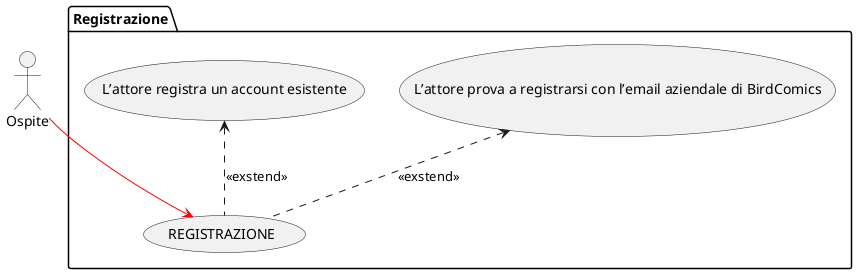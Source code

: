 @startuml Basic Sample
    Actor Ospite as ospiteActor

    package Registrazione{
        "REGISTRAZIONE" as (registrazioneCase)
        "L’attore registra un account esistente" as (exceptionRegistrazioneCase)
        "L’attore prova a registrarsi con l’email aziendale di BirdComics" as (exceptionRegistrazione1Case)

        registrazioneCase .up.> exceptionRegistrazioneCase : <<exstend>>
        registrazioneCase .up.> exceptionRegistrazione1Case : <<exstend>>

        ospiteActor -down[#red]-> registrazioneCase
    }


@enduml